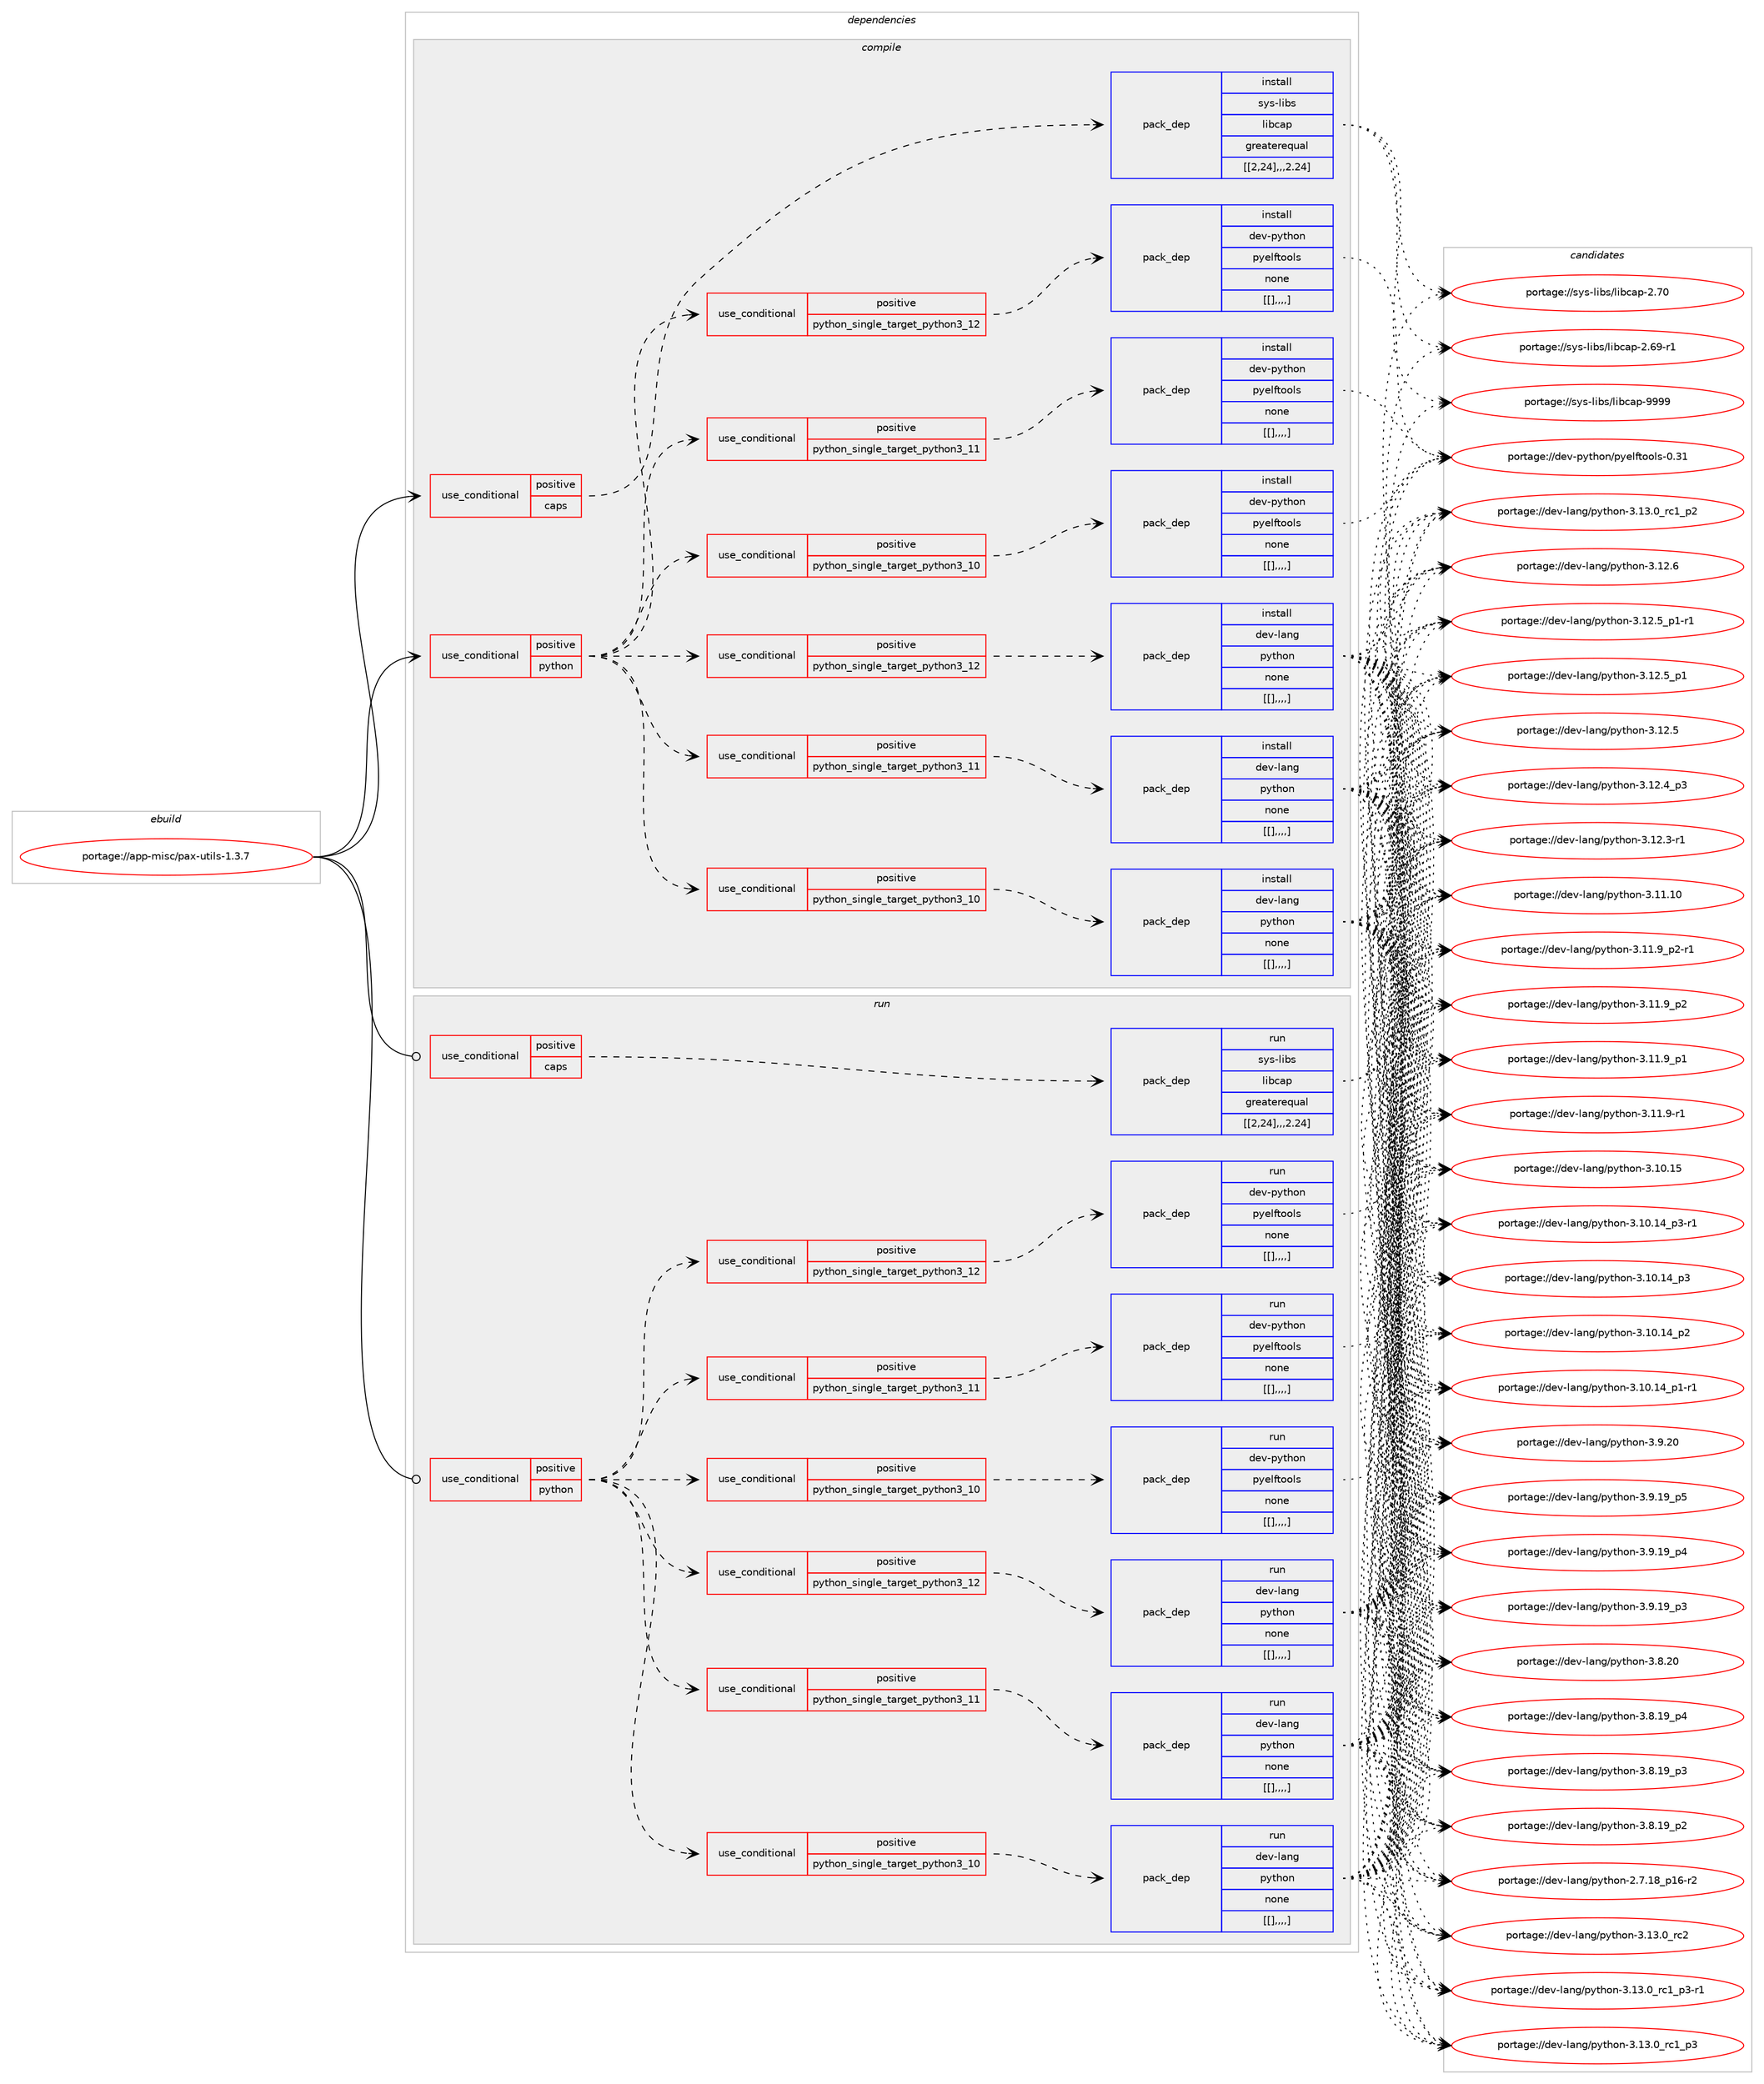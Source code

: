 digraph prolog {

# *************
# Graph options
# *************

newrank=true;
concentrate=true;
compound=true;
graph [rankdir=LR,fontname=Helvetica,fontsize=10,ranksep=1.5];#, ranksep=2.5, nodesep=0.2];
edge  [arrowhead=vee];
node  [fontname=Helvetica,fontsize=10];

# **********
# The ebuild
# **********

subgraph cluster_leftcol {
color=gray;
label=<<i>ebuild</i>>;
id [label="portage://app-misc/pax-utils-1.3.7", color=red, width=4, href="../app-misc/pax-utils-1.3.7.svg"];
}

# ****************
# The dependencies
# ****************

subgraph cluster_midcol {
color=gray;
label=<<i>dependencies</i>>;
subgraph cluster_compile {
fillcolor="#eeeeee";
style=filled;
label=<<i>compile</i>>;
subgraph cond12678 {
dependency43425 [label=<<TABLE BORDER="0" CELLBORDER="1" CELLSPACING="0" CELLPADDING="4"><TR><TD ROWSPAN="3" CELLPADDING="10">use_conditional</TD></TR><TR><TD>positive</TD></TR><TR><TD>caps</TD></TR></TABLE>>, shape=none, color=red];
subgraph pack30346 {
dependency43426 [label=<<TABLE BORDER="0" CELLBORDER="1" CELLSPACING="0" CELLPADDING="4" WIDTH="220"><TR><TD ROWSPAN="6" CELLPADDING="30">pack_dep</TD></TR><TR><TD WIDTH="110">install</TD></TR><TR><TD>sys-libs</TD></TR><TR><TD>libcap</TD></TR><TR><TD>greaterequal</TD></TR><TR><TD>[[2,24],,,2.24]</TD></TR></TABLE>>, shape=none, color=blue];
}
dependency43425:e -> dependency43426:w [weight=20,style="dashed",arrowhead="vee"];
}
id:e -> dependency43425:w [weight=20,style="solid",arrowhead="vee"];
subgraph cond12679 {
dependency43427 [label=<<TABLE BORDER="0" CELLBORDER="1" CELLSPACING="0" CELLPADDING="4"><TR><TD ROWSPAN="3" CELLPADDING="10">use_conditional</TD></TR><TR><TD>positive</TD></TR><TR><TD>python</TD></TR></TABLE>>, shape=none, color=red];
subgraph cond12680 {
dependency43428 [label=<<TABLE BORDER="0" CELLBORDER="1" CELLSPACING="0" CELLPADDING="4"><TR><TD ROWSPAN="3" CELLPADDING="10">use_conditional</TD></TR><TR><TD>positive</TD></TR><TR><TD>python_single_target_python3_10</TD></TR></TABLE>>, shape=none, color=red];
subgraph pack30347 {
dependency43429 [label=<<TABLE BORDER="0" CELLBORDER="1" CELLSPACING="0" CELLPADDING="4" WIDTH="220"><TR><TD ROWSPAN="6" CELLPADDING="30">pack_dep</TD></TR><TR><TD WIDTH="110">install</TD></TR><TR><TD>dev-lang</TD></TR><TR><TD>python</TD></TR><TR><TD>none</TD></TR><TR><TD>[[],,,,]</TD></TR></TABLE>>, shape=none, color=blue];
}
dependency43428:e -> dependency43429:w [weight=20,style="dashed",arrowhead="vee"];
}
dependency43427:e -> dependency43428:w [weight=20,style="dashed",arrowhead="vee"];
subgraph cond12681 {
dependency43430 [label=<<TABLE BORDER="0" CELLBORDER="1" CELLSPACING="0" CELLPADDING="4"><TR><TD ROWSPAN="3" CELLPADDING="10">use_conditional</TD></TR><TR><TD>positive</TD></TR><TR><TD>python_single_target_python3_11</TD></TR></TABLE>>, shape=none, color=red];
subgraph pack30348 {
dependency43431 [label=<<TABLE BORDER="0" CELLBORDER="1" CELLSPACING="0" CELLPADDING="4" WIDTH="220"><TR><TD ROWSPAN="6" CELLPADDING="30">pack_dep</TD></TR><TR><TD WIDTH="110">install</TD></TR><TR><TD>dev-lang</TD></TR><TR><TD>python</TD></TR><TR><TD>none</TD></TR><TR><TD>[[],,,,]</TD></TR></TABLE>>, shape=none, color=blue];
}
dependency43430:e -> dependency43431:w [weight=20,style="dashed",arrowhead="vee"];
}
dependency43427:e -> dependency43430:w [weight=20,style="dashed",arrowhead="vee"];
subgraph cond12682 {
dependency43432 [label=<<TABLE BORDER="0" CELLBORDER="1" CELLSPACING="0" CELLPADDING="4"><TR><TD ROWSPAN="3" CELLPADDING="10">use_conditional</TD></TR><TR><TD>positive</TD></TR><TR><TD>python_single_target_python3_12</TD></TR></TABLE>>, shape=none, color=red];
subgraph pack30349 {
dependency43433 [label=<<TABLE BORDER="0" CELLBORDER="1" CELLSPACING="0" CELLPADDING="4" WIDTH="220"><TR><TD ROWSPAN="6" CELLPADDING="30">pack_dep</TD></TR><TR><TD WIDTH="110">install</TD></TR><TR><TD>dev-lang</TD></TR><TR><TD>python</TD></TR><TR><TD>none</TD></TR><TR><TD>[[],,,,]</TD></TR></TABLE>>, shape=none, color=blue];
}
dependency43432:e -> dependency43433:w [weight=20,style="dashed",arrowhead="vee"];
}
dependency43427:e -> dependency43432:w [weight=20,style="dashed",arrowhead="vee"];
subgraph cond12683 {
dependency43434 [label=<<TABLE BORDER="0" CELLBORDER="1" CELLSPACING="0" CELLPADDING="4"><TR><TD ROWSPAN="3" CELLPADDING="10">use_conditional</TD></TR><TR><TD>positive</TD></TR><TR><TD>python_single_target_python3_10</TD></TR></TABLE>>, shape=none, color=red];
subgraph pack30350 {
dependency43435 [label=<<TABLE BORDER="0" CELLBORDER="1" CELLSPACING="0" CELLPADDING="4" WIDTH="220"><TR><TD ROWSPAN="6" CELLPADDING="30">pack_dep</TD></TR><TR><TD WIDTH="110">install</TD></TR><TR><TD>dev-python</TD></TR><TR><TD>pyelftools</TD></TR><TR><TD>none</TD></TR><TR><TD>[[],,,,]</TD></TR></TABLE>>, shape=none, color=blue];
}
dependency43434:e -> dependency43435:w [weight=20,style="dashed",arrowhead="vee"];
}
dependency43427:e -> dependency43434:w [weight=20,style="dashed",arrowhead="vee"];
subgraph cond12684 {
dependency43436 [label=<<TABLE BORDER="0" CELLBORDER="1" CELLSPACING="0" CELLPADDING="4"><TR><TD ROWSPAN="3" CELLPADDING="10">use_conditional</TD></TR><TR><TD>positive</TD></TR><TR><TD>python_single_target_python3_11</TD></TR></TABLE>>, shape=none, color=red];
subgraph pack30351 {
dependency43437 [label=<<TABLE BORDER="0" CELLBORDER="1" CELLSPACING="0" CELLPADDING="4" WIDTH="220"><TR><TD ROWSPAN="6" CELLPADDING="30">pack_dep</TD></TR><TR><TD WIDTH="110">install</TD></TR><TR><TD>dev-python</TD></TR><TR><TD>pyelftools</TD></TR><TR><TD>none</TD></TR><TR><TD>[[],,,,]</TD></TR></TABLE>>, shape=none, color=blue];
}
dependency43436:e -> dependency43437:w [weight=20,style="dashed",arrowhead="vee"];
}
dependency43427:e -> dependency43436:w [weight=20,style="dashed",arrowhead="vee"];
subgraph cond12685 {
dependency43438 [label=<<TABLE BORDER="0" CELLBORDER="1" CELLSPACING="0" CELLPADDING="4"><TR><TD ROWSPAN="3" CELLPADDING="10">use_conditional</TD></TR><TR><TD>positive</TD></TR><TR><TD>python_single_target_python3_12</TD></TR></TABLE>>, shape=none, color=red];
subgraph pack30352 {
dependency43439 [label=<<TABLE BORDER="0" CELLBORDER="1" CELLSPACING="0" CELLPADDING="4" WIDTH="220"><TR><TD ROWSPAN="6" CELLPADDING="30">pack_dep</TD></TR><TR><TD WIDTH="110">install</TD></TR><TR><TD>dev-python</TD></TR><TR><TD>pyelftools</TD></TR><TR><TD>none</TD></TR><TR><TD>[[],,,,]</TD></TR></TABLE>>, shape=none, color=blue];
}
dependency43438:e -> dependency43439:w [weight=20,style="dashed",arrowhead="vee"];
}
dependency43427:e -> dependency43438:w [weight=20,style="dashed",arrowhead="vee"];
}
id:e -> dependency43427:w [weight=20,style="solid",arrowhead="vee"];
}
subgraph cluster_compileandrun {
fillcolor="#eeeeee";
style=filled;
label=<<i>compile and run</i>>;
}
subgraph cluster_run {
fillcolor="#eeeeee";
style=filled;
label=<<i>run</i>>;
subgraph cond12686 {
dependency43440 [label=<<TABLE BORDER="0" CELLBORDER="1" CELLSPACING="0" CELLPADDING="4"><TR><TD ROWSPAN="3" CELLPADDING="10">use_conditional</TD></TR><TR><TD>positive</TD></TR><TR><TD>caps</TD></TR></TABLE>>, shape=none, color=red];
subgraph pack30353 {
dependency43441 [label=<<TABLE BORDER="0" CELLBORDER="1" CELLSPACING="0" CELLPADDING="4" WIDTH="220"><TR><TD ROWSPAN="6" CELLPADDING="30">pack_dep</TD></TR><TR><TD WIDTH="110">run</TD></TR><TR><TD>sys-libs</TD></TR><TR><TD>libcap</TD></TR><TR><TD>greaterequal</TD></TR><TR><TD>[[2,24],,,2.24]</TD></TR></TABLE>>, shape=none, color=blue];
}
dependency43440:e -> dependency43441:w [weight=20,style="dashed",arrowhead="vee"];
}
id:e -> dependency43440:w [weight=20,style="solid",arrowhead="odot"];
subgraph cond12687 {
dependency43442 [label=<<TABLE BORDER="0" CELLBORDER="1" CELLSPACING="0" CELLPADDING="4"><TR><TD ROWSPAN="3" CELLPADDING="10">use_conditional</TD></TR><TR><TD>positive</TD></TR><TR><TD>python</TD></TR></TABLE>>, shape=none, color=red];
subgraph cond12688 {
dependency43443 [label=<<TABLE BORDER="0" CELLBORDER="1" CELLSPACING="0" CELLPADDING="4"><TR><TD ROWSPAN="3" CELLPADDING="10">use_conditional</TD></TR><TR><TD>positive</TD></TR><TR><TD>python_single_target_python3_10</TD></TR></TABLE>>, shape=none, color=red];
subgraph pack30354 {
dependency43444 [label=<<TABLE BORDER="0" CELLBORDER="1" CELLSPACING="0" CELLPADDING="4" WIDTH="220"><TR><TD ROWSPAN="6" CELLPADDING="30">pack_dep</TD></TR><TR><TD WIDTH="110">run</TD></TR><TR><TD>dev-lang</TD></TR><TR><TD>python</TD></TR><TR><TD>none</TD></TR><TR><TD>[[],,,,]</TD></TR></TABLE>>, shape=none, color=blue];
}
dependency43443:e -> dependency43444:w [weight=20,style="dashed",arrowhead="vee"];
}
dependency43442:e -> dependency43443:w [weight=20,style="dashed",arrowhead="vee"];
subgraph cond12689 {
dependency43445 [label=<<TABLE BORDER="0" CELLBORDER="1" CELLSPACING="0" CELLPADDING="4"><TR><TD ROWSPAN="3" CELLPADDING="10">use_conditional</TD></TR><TR><TD>positive</TD></TR><TR><TD>python_single_target_python3_11</TD></TR></TABLE>>, shape=none, color=red];
subgraph pack30355 {
dependency43446 [label=<<TABLE BORDER="0" CELLBORDER="1" CELLSPACING="0" CELLPADDING="4" WIDTH="220"><TR><TD ROWSPAN="6" CELLPADDING="30">pack_dep</TD></TR><TR><TD WIDTH="110">run</TD></TR><TR><TD>dev-lang</TD></TR><TR><TD>python</TD></TR><TR><TD>none</TD></TR><TR><TD>[[],,,,]</TD></TR></TABLE>>, shape=none, color=blue];
}
dependency43445:e -> dependency43446:w [weight=20,style="dashed",arrowhead="vee"];
}
dependency43442:e -> dependency43445:w [weight=20,style="dashed",arrowhead="vee"];
subgraph cond12690 {
dependency43447 [label=<<TABLE BORDER="0" CELLBORDER="1" CELLSPACING="0" CELLPADDING="4"><TR><TD ROWSPAN="3" CELLPADDING="10">use_conditional</TD></TR><TR><TD>positive</TD></TR><TR><TD>python_single_target_python3_12</TD></TR></TABLE>>, shape=none, color=red];
subgraph pack30356 {
dependency43448 [label=<<TABLE BORDER="0" CELLBORDER="1" CELLSPACING="0" CELLPADDING="4" WIDTH="220"><TR><TD ROWSPAN="6" CELLPADDING="30">pack_dep</TD></TR><TR><TD WIDTH="110">run</TD></TR><TR><TD>dev-lang</TD></TR><TR><TD>python</TD></TR><TR><TD>none</TD></TR><TR><TD>[[],,,,]</TD></TR></TABLE>>, shape=none, color=blue];
}
dependency43447:e -> dependency43448:w [weight=20,style="dashed",arrowhead="vee"];
}
dependency43442:e -> dependency43447:w [weight=20,style="dashed",arrowhead="vee"];
subgraph cond12691 {
dependency43449 [label=<<TABLE BORDER="0" CELLBORDER="1" CELLSPACING="0" CELLPADDING="4"><TR><TD ROWSPAN="3" CELLPADDING="10">use_conditional</TD></TR><TR><TD>positive</TD></TR><TR><TD>python_single_target_python3_10</TD></TR></TABLE>>, shape=none, color=red];
subgraph pack30357 {
dependency43450 [label=<<TABLE BORDER="0" CELLBORDER="1" CELLSPACING="0" CELLPADDING="4" WIDTH="220"><TR><TD ROWSPAN="6" CELLPADDING="30">pack_dep</TD></TR><TR><TD WIDTH="110">run</TD></TR><TR><TD>dev-python</TD></TR><TR><TD>pyelftools</TD></TR><TR><TD>none</TD></TR><TR><TD>[[],,,,]</TD></TR></TABLE>>, shape=none, color=blue];
}
dependency43449:e -> dependency43450:w [weight=20,style="dashed",arrowhead="vee"];
}
dependency43442:e -> dependency43449:w [weight=20,style="dashed",arrowhead="vee"];
subgraph cond12692 {
dependency43451 [label=<<TABLE BORDER="0" CELLBORDER="1" CELLSPACING="0" CELLPADDING="4"><TR><TD ROWSPAN="3" CELLPADDING="10">use_conditional</TD></TR><TR><TD>positive</TD></TR><TR><TD>python_single_target_python3_11</TD></TR></TABLE>>, shape=none, color=red];
subgraph pack30358 {
dependency43452 [label=<<TABLE BORDER="0" CELLBORDER="1" CELLSPACING="0" CELLPADDING="4" WIDTH="220"><TR><TD ROWSPAN="6" CELLPADDING="30">pack_dep</TD></TR><TR><TD WIDTH="110">run</TD></TR><TR><TD>dev-python</TD></TR><TR><TD>pyelftools</TD></TR><TR><TD>none</TD></TR><TR><TD>[[],,,,]</TD></TR></TABLE>>, shape=none, color=blue];
}
dependency43451:e -> dependency43452:w [weight=20,style="dashed",arrowhead="vee"];
}
dependency43442:e -> dependency43451:w [weight=20,style="dashed",arrowhead="vee"];
subgraph cond12693 {
dependency43453 [label=<<TABLE BORDER="0" CELLBORDER="1" CELLSPACING="0" CELLPADDING="4"><TR><TD ROWSPAN="3" CELLPADDING="10">use_conditional</TD></TR><TR><TD>positive</TD></TR><TR><TD>python_single_target_python3_12</TD></TR></TABLE>>, shape=none, color=red];
subgraph pack30359 {
dependency43454 [label=<<TABLE BORDER="0" CELLBORDER="1" CELLSPACING="0" CELLPADDING="4" WIDTH="220"><TR><TD ROWSPAN="6" CELLPADDING="30">pack_dep</TD></TR><TR><TD WIDTH="110">run</TD></TR><TR><TD>dev-python</TD></TR><TR><TD>pyelftools</TD></TR><TR><TD>none</TD></TR><TR><TD>[[],,,,]</TD></TR></TABLE>>, shape=none, color=blue];
}
dependency43453:e -> dependency43454:w [weight=20,style="dashed",arrowhead="vee"];
}
dependency43442:e -> dependency43453:w [weight=20,style="dashed",arrowhead="vee"];
}
id:e -> dependency43442:w [weight=20,style="solid",arrowhead="odot"];
}
}

# **************
# The candidates
# **************

subgraph cluster_choices {
rank=same;
color=gray;
label=<<i>candidates</i>>;

subgraph choice30346 {
color=black;
nodesep=1;
choice1151211154510810598115471081059899971124557575757 [label="portage://sys-libs/libcap-9999", color=red, width=4,href="../sys-libs/libcap-9999.svg"];
choice1151211154510810598115471081059899971124550465548 [label="portage://sys-libs/libcap-2.70", color=red, width=4,href="../sys-libs/libcap-2.70.svg"];
choice11512111545108105981154710810598999711245504654574511449 [label="portage://sys-libs/libcap-2.69-r1", color=red, width=4,href="../sys-libs/libcap-2.69-r1.svg"];
dependency43426:e -> choice1151211154510810598115471081059899971124557575757:w [style=dotted,weight="100"];
dependency43426:e -> choice1151211154510810598115471081059899971124550465548:w [style=dotted,weight="100"];
dependency43426:e -> choice11512111545108105981154710810598999711245504654574511449:w [style=dotted,weight="100"];
}
subgraph choice30347 {
color=black;
nodesep=1;
choice10010111845108971101034711212111610411111045514649514648951149950 [label="portage://dev-lang/python-3.13.0_rc2", color=red, width=4,href="../dev-lang/python-3.13.0_rc2.svg"];
choice1001011184510897110103471121211161041111104551464951464895114994995112514511449 [label="portage://dev-lang/python-3.13.0_rc1_p3-r1", color=red, width=4,href="../dev-lang/python-3.13.0_rc1_p3-r1.svg"];
choice100101118451089711010347112121116104111110455146495146489511499499511251 [label="portage://dev-lang/python-3.13.0_rc1_p3", color=red, width=4,href="../dev-lang/python-3.13.0_rc1_p3.svg"];
choice100101118451089711010347112121116104111110455146495146489511499499511250 [label="portage://dev-lang/python-3.13.0_rc1_p2", color=red, width=4,href="../dev-lang/python-3.13.0_rc1_p2.svg"];
choice10010111845108971101034711212111610411111045514649504654 [label="portage://dev-lang/python-3.12.6", color=red, width=4,href="../dev-lang/python-3.12.6.svg"];
choice1001011184510897110103471121211161041111104551464950465395112494511449 [label="portage://dev-lang/python-3.12.5_p1-r1", color=red, width=4,href="../dev-lang/python-3.12.5_p1-r1.svg"];
choice100101118451089711010347112121116104111110455146495046539511249 [label="portage://dev-lang/python-3.12.5_p1", color=red, width=4,href="../dev-lang/python-3.12.5_p1.svg"];
choice10010111845108971101034711212111610411111045514649504653 [label="portage://dev-lang/python-3.12.5", color=red, width=4,href="../dev-lang/python-3.12.5.svg"];
choice100101118451089711010347112121116104111110455146495046529511251 [label="portage://dev-lang/python-3.12.4_p3", color=red, width=4,href="../dev-lang/python-3.12.4_p3.svg"];
choice100101118451089711010347112121116104111110455146495046514511449 [label="portage://dev-lang/python-3.12.3-r1", color=red, width=4,href="../dev-lang/python-3.12.3-r1.svg"];
choice1001011184510897110103471121211161041111104551464949464948 [label="portage://dev-lang/python-3.11.10", color=red, width=4,href="../dev-lang/python-3.11.10.svg"];
choice1001011184510897110103471121211161041111104551464949465795112504511449 [label="portage://dev-lang/python-3.11.9_p2-r1", color=red, width=4,href="../dev-lang/python-3.11.9_p2-r1.svg"];
choice100101118451089711010347112121116104111110455146494946579511250 [label="portage://dev-lang/python-3.11.9_p2", color=red, width=4,href="../dev-lang/python-3.11.9_p2.svg"];
choice100101118451089711010347112121116104111110455146494946579511249 [label="portage://dev-lang/python-3.11.9_p1", color=red, width=4,href="../dev-lang/python-3.11.9_p1.svg"];
choice100101118451089711010347112121116104111110455146494946574511449 [label="portage://dev-lang/python-3.11.9-r1", color=red, width=4,href="../dev-lang/python-3.11.9-r1.svg"];
choice1001011184510897110103471121211161041111104551464948464953 [label="portage://dev-lang/python-3.10.15", color=red, width=4,href="../dev-lang/python-3.10.15.svg"];
choice100101118451089711010347112121116104111110455146494846495295112514511449 [label="portage://dev-lang/python-3.10.14_p3-r1", color=red, width=4,href="../dev-lang/python-3.10.14_p3-r1.svg"];
choice10010111845108971101034711212111610411111045514649484649529511251 [label="portage://dev-lang/python-3.10.14_p3", color=red, width=4,href="../dev-lang/python-3.10.14_p3.svg"];
choice10010111845108971101034711212111610411111045514649484649529511250 [label="portage://dev-lang/python-3.10.14_p2", color=red, width=4,href="../dev-lang/python-3.10.14_p2.svg"];
choice100101118451089711010347112121116104111110455146494846495295112494511449 [label="portage://dev-lang/python-3.10.14_p1-r1", color=red, width=4,href="../dev-lang/python-3.10.14_p1-r1.svg"];
choice10010111845108971101034711212111610411111045514657465048 [label="portage://dev-lang/python-3.9.20", color=red, width=4,href="../dev-lang/python-3.9.20.svg"];
choice100101118451089711010347112121116104111110455146574649579511253 [label="portage://dev-lang/python-3.9.19_p5", color=red, width=4,href="../dev-lang/python-3.9.19_p5.svg"];
choice100101118451089711010347112121116104111110455146574649579511252 [label="portage://dev-lang/python-3.9.19_p4", color=red, width=4,href="../dev-lang/python-3.9.19_p4.svg"];
choice100101118451089711010347112121116104111110455146574649579511251 [label="portage://dev-lang/python-3.9.19_p3", color=red, width=4,href="../dev-lang/python-3.9.19_p3.svg"];
choice10010111845108971101034711212111610411111045514656465048 [label="portage://dev-lang/python-3.8.20", color=red, width=4,href="../dev-lang/python-3.8.20.svg"];
choice100101118451089711010347112121116104111110455146564649579511252 [label="portage://dev-lang/python-3.8.19_p4", color=red, width=4,href="../dev-lang/python-3.8.19_p4.svg"];
choice100101118451089711010347112121116104111110455146564649579511251 [label="portage://dev-lang/python-3.8.19_p3", color=red, width=4,href="../dev-lang/python-3.8.19_p3.svg"];
choice100101118451089711010347112121116104111110455146564649579511250 [label="portage://dev-lang/python-3.8.19_p2", color=red, width=4,href="../dev-lang/python-3.8.19_p2.svg"];
choice100101118451089711010347112121116104111110455046554649569511249544511450 [label="portage://dev-lang/python-2.7.18_p16-r2", color=red, width=4,href="../dev-lang/python-2.7.18_p16-r2.svg"];
dependency43429:e -> choice10010111845108971101034711212111610411111045514649514648951149950:w [style=dotted,weight="100"];
dependency43429:e -> choice1001011184510897110103471121211161041111104551464951464895114994995112514511449:w [style=dotted,weight="100"];
dependency43429:e -> choice100101118451089711010347112121116104111110455146495146489511499499511251:w [style=dotted,weight="100"];
dependency43429:e -> choice100101118451089711010347112121116104111110455146495146489511499499511250:w [style=dotted,weight="100"];
dependency43429:e -> choice10010111845108971101034711212111610411111045514649504654:w [style=dotted,weight="100"];
dependency43429:e -> choice1001011184510897110103471121211161041111104551464950465395112494511449:w [style=dotted,weight="100"];
dependency43429:e -> choice100101118451089711010347112121116104111110455146495046539511249:w [style=dotted,weight="100"];
dependency43429:e -> choice10010111845108971101034711212111610411111045514649504653:w [style=dotted,weight="100"];
dependency43429:e -> choice100101118451089711010347112121116104111110455146495046529511251:w [style=dotted,weight="100"];
dependency43429:e -> choice100101118451089711010347112121116104111110455146495046514511449:w [style=dotted,weight="100"];
dependency43429:e -> choice1001011184510897110103471121211161041111104551464949464948:w [style=dotted,weight="100"];
dependency43429:e -> choice1001011184510897110103471121211161041111104551464949465795112504511449:w [style=dotted,weight="100"];
dependency43429:e -> choice100101118451089711010347112121116104111110455146494946579511250:w [style=dotted,weight="100"];
dependency43429:e -> choice100101118451089711010347112121116104111110455146494946579511249:w [style=dotted,weight="100"];
dependency43429:e -> choice100101118451089711010347112121116104111110455146494946574511449:w [style=dotted,weight="100"];
dependency43429:e -> choice1001011184510897110103471121211161041111104551464948464953:w [style=dotted,weight="100"];
dependency43429:e -> choice100101118451089711010347112121116104111110455146494846495295112514511449:w [style=dotted,weight="100"];
dependency43429:e -> choice10010111845108971101034711212111610411111045514649484649529511251:w [style=dotted,weight="100"];
dependency43429:e -> choice10010111845108971101034711212111610411111045514649484649529511250:w [style=dotted,weight="100"];
dependency43429:e -> choice100101118451089711010347112121116104111110455146494846495295112494511449:w [style=dotted,weight="100"];
dependency43429:e -> choice10010111845108971101034711212111610411111045514657465048:w [style=dotted,weight="100"];
dependency43429:e -> choice100101118451089711010347112121116104111110455146574649579511253:w [style=dotted,weight="100"];
dependency43429:e -> choice100101118451089711010347112121116104111110455146574649579511252:w [style=dotted,weight="100"];
dependency43429:e -> choice100101118451089711010347112121116104111110455146574649579511251:w [style=dotted,weight="100"];
dependency43429:e -> choice10010111845108971101034711212111610411111045514656465048:w [style=dotted,weight="100"];
dependency43429:e -> choice100101118451089711010347112121116104111110455146564649579511252:w [style=dotted,weight="100"];
dependency43429:e -> choice100101118451089711010347112121116104111110455146564649579511251:w [style=dotted,weight="100"];
dependency43429:e -> choice100101118451089711010347112121116104111110455146564649579511250:w [style=dotted,weight="100"];
dependency43429:e -> choice100101118451089711010347112121116104111110455046554649569511249544511450:w [style=dotted,weight="100"];
}
subgraph choice30348 {
color=black;
nodesep=1;
choice10010111845108971101034711212111610411111045514649514648951149950 [label="portage://dev-lang/python-3.13.0_rc2", color=red, width=4,href="../dev-lang/python-3.13.0_rc2.svg"];
choice1001011184510897110103471121211161041111104551464951464895114994995112514511449 [label="portage://dev-lang/python-3.13.0_rc1_p3-r1", color=red, width=4,href="../dev-lang/python-3.13.0_rc1_p3-r1.svg"];
choice100101118451089711010347112121116104111110455146495146489511499499511251 [label="portage://dev-lang/python-3.13.0_rc1_p3", color=red, width=4,href="../dev-lang/python-3.13.0_rc1_p3.svg"];
choice100101118451089711010347112121116104111110455146495146489511499499511250 [label="portage://dev-lang/python-3.13.0_rc1_p2", color=red, width=4,href="../dev-lang/python-3.13.0_rc1_p2.svg"];
choice10010111845108971101034711212111610411111045514649504654 [label="portage://dev-lang/python-3.12.6", color=red, width=4,href="../dev-lang/python-3.12.6.svg"];
choice1001011184510897110103471121211161041111104551464950465395112494511449 [label="portage://dev-lang/python-3.12.5_p1-r1", color=red, width=4,href="../dev-lang/python-3.12.5_p1-r1.svg"];
choice100101118451089711010347112121116104111110455146495046539511249 [label="portage://dev-lang/python-3.12.5_p1", color=red, width=4,href="../dev-lang/python-3.12.5_p1.svg"];
choice10010111845108971101034711212111610411111045514649504653 [label="portage://dev-lang/python-3.12.5", color=red, width=4,href="../dev-lang/python-3.12.5.svg"];
choice100101118451089711010347112121116104111110455146495046529511251 [label="portage://dev-lang/python-3.12.4_p3", color=red, width=4,href="../dev-lang/python-3.12.4_p3.svg"];
choice100101118451089711010347112121116104111110455146495046514511449 [label="portage://dev-lang/python-3.12.3-r1", color=red, width=4,href="../dev-lang/python-3.12.3-r1.svg"];
choice1001011184510897110103471121211161041111104551464949464948 [label="portage://dev-lang/python-3.11.10", color=red, width=4,href="../dev-lang/python-3.11.10.svg"];
choice1001011184510897110103471121211161041111104551464949465795112504511449 [label="portage://dev-lang/python-3.11.9_p2-r1", color=red, width=4,href="../dev-lang/python-3.11.9_p2-r1.svg"];
choice100101118451089711010347112121116104111110455146494946579511250 [label="portage://dev-lang/python-3.11.9_p2", color=red, width=4,href="../dev-lang/python-3.11.9_p2.svg"];
choice100101118451089711010347112121116104111110455146494946579511249 [label="portage://dev-lang/python-3.11.9_p1", color=red, width=4,href="../dev-lang/python-3.11.9_p1.svg"];
choice100101118451089711010347112121116104111110455146494946574511449 [label="portage://dev-lang/python-3.11.9-r1", color=red, width=4,href="../dev-lang/python-3.11.9-r1.svg"];
choice1001011184510897110103471121211161041111104551464948464953 [label="portage://dev-lang/python-3.10.15", color=red, width=4,href="../dev-lang/python-3.10.15.svg"];
choice100101118451089711010347112121116104111110455146494846495295112514511449 [label="portage://dev-lang/python-3.10.14_p3-r1", color=red, width=4,href="../dev-lang/python-3.10.14_p3-r1.svg"];
choice10010111845108971101034711212111610411111045514649484649529511251 [label="portage://dev-lang/python-3.10.14_p3", color=red, width=4,href="../dev-lang/python-3.10.14_p3.svg"];
choice10010111845108971101034711212111610411111045514649484649529511250 [label="portage://dev-lang/python-3.10.14_p2", color=red, width=4,href="../dev-lang/python-3.10.14_p2.svg"];
choice100101118451089711010347112121116104111110455146494846495295112494511449 [label="portage://dev-lang/python-3.10.14_p1-r1", color=red, width=4,href="../dev-lang/python-3.10.14_p1-r1.svg"];
choice10010111845108971101034711212111610411111045514657465048 [label="portage://dev-lang/python-3.9.20", color=red, width=4,href="../dev-lang/python-3.9.20.svg"];
choice100101118451089711010347112121116104111110455146574649579511253 [label="portage://dev-lang/python-3.9.19_p5", color=red, width=4,href="../dev-lang/python-3.9.19_p5.svg"];
choice100101118451089711010347112121116104111110455146574649579511252 [label="portage://dev-lang/python-3.9.19_p4", color=red, width=4,href="../dev-lang/python-3.9.19_p4.svg"];
choice100101118451089711010347112121116104111110455146574649579511251 [label="portage://dev-lang/python-3.9.19_p3", color=red, width=4,href="../dev-lang/python-3.9.19_p3.svg"];
choice10010111845108971101034711212111610411111045514656465048 [label="portage://dev-lang/python-3.8.20", color=red, width=4,href="../dev-lang/python-3.8.20.svg"];
choice100101118451089711010347112121116104111110455146564649579511252 [label="portage://dev-lang/python-3.8.19_p4", color=red, width=4,href="../dev-lang/python-3.8.19_p4.svg"];
choice100101118451089711010347112121116104111110455146564649579511251 [label="portage://dev-lang/python-3.8.19_p3", color=red, width=4,href="../dev-lang/python-3.8.19_p3.svg"];
choice100101118451089711010347112121116104111110455146564649579511250 [label="portage://dev-lang/python-3.8.19_p2", color=red, width=4,href="../dev-lang/python-3.8.19_p2.svg"];
choice100101118451089711010347112121116104111110455046554649569511249544511450 [label="portage://dev-lang/python-2.7.18_p16-r2", color=red, width=4,href="../dev-lang/python-2.7.18_p16-r2.svg"];
dependency43431:e -> choice10010111845108971101034711212111610411111045514649514648951149950:w [style=dotted,weight="100"];
dependency43431:e -> choice1001011184510897110103471121211161041111104551464951464895114994995112514511449:w [style=dotted,weight="100"];
dependency43431:e -> choice100101118451089711010347112121116104111110455146495146489511499499511251:w [style=dotted,weight="100"];
dependency43431:e -> choice100101118451089711010347112121116104111110455146495146489511499499511250:w [style=dotted,weight="100"];
dependency43431:e -> choice10010111845108971101034711212111610411111045514649504654:w [style=dotted,weight="100"];
dependency43431:e -> choice1001011184510897110103471121211161041111104551464950465395112494511449:w [style=dotted,weight="100"];
dependency43431:e -> choice100101118451089711010347112121116104111110455146495046539511249:w [style=dotted,weight="100"];
dependency43431:e -> choice10010111845108971101034711212111610411111045514649504653:w [style=dotted,weight="100"];
dependency43431:e -> choice100101118451089711010347112121116104111110455146495046529511251:w [style=dotted,weight="100"];
dependency43431:e -> choice100101118451089711010347112121116104111110455146495046514511449:w [style=dotted,weight="100"];
dependency43431:e -> choice1001011184510897110103471121211161041111104551464949464948:w [style=dotted,weight="100"];
dependency43431:e -> choice1001011184510897110103471121211161041111104551464949465795112504511449:w [style=dotted,weight="100"];
dependency43431:e -> choice100101118451089711010347112121116104111110455146494946579511250:w [style=dotted,weight="100"];
dependency43431:e -> choice100101118451089711010347112121116104111110455146494946579511249:w [style=dotted,weight="100"];
dependency43431:e -> choice100101118451089711010347112121116104111110455146494946574511449:w [style=dotted,weight="100"];
dependency43431:e -> choice1001011184510897110103471121211161041111104551464948464953:w [style=dotted,weight="100"];
dependency43431:e -> choice100101118451089711010347112121116104111110455146494846495295112514511449:w [style=dotted,weight="100"];
dependency43431:e -> choice10010111845108971101034711212111610411111045514649484649529511251:w [style=dotted,weight="100"];
dependency43431:e -> choice10010111845108971101034711212111610411111045514649484649529511250:w [style=dotted,weight="100"];
dependency43431:e -> choice100101118451089711010347112121116104111110455146494846495295112494511449:w [style=dotted,weight="100"];
dependency43431:e -> choice10010111845108971101034711212111610411111045514657465048:w [style=dotted,weight="100"];
dependency43431:e -> choice100101118451089711010347112121116104111110455146574649579511253:w [style=dotted,weight="100"];
dependency43431:e -> choice100101118451089711010347112121116104111110455146574649579511252:w [style=dotted,weight="100"];
dependency43431:e -> choice100101118451089711010347112121116104111110455146574649579511251:w [style=dotted,weight="100"];
dependency43431:e -> choice10010111845108971101034711212111610411111045514656465048:w [style=dotted,weight="100"];
dependency43431:e -> choice100101118451089711010347112121116104111110455146564649579511252:w [style=dotted,weight="100"];
dependency43431:e -> choice100101118451089711010347112121116104111110455146564649579511251:w [style=dotted,weight="100"];
dependency43431:e -> choice100101118451089711010347112121116104111110455146564649579511250:w [style=dotted,weight="100"];
dependency43431:e -> choice100101118451089711010347112121116104111110455046554649569511249544511450:w [style=dotted,weight="100"];
}
subgraph choice30349 {
color=black;
nodesep=1;
choice10010111845108971101034711212111610411111045514649514648951149950 [label="portage://dev-lang/python-3.13.0_rc2", color=red, width=4,href="../dev-lang/python-3.13.0_rc2.svg"];
choice1001011184510897110103471121211161041111104551464951464895114994995112514511449 [label="portage://dev-lang/python-3.13.0_rc1_p3-r1", color=red, width=4,href="../dev-lang/python-3.13.0_rc1_p3-r1.svg"];
choice100101118451089711010347112121116104111110455146495146489511499499511251 [label="portage://dev-lang/python-3.13.0_rc1_p3", color=red, width=4,href="../dev-lang/python-3.13.0_rc1_p3.svg"];
choice100101118451089711010347112121116104111110455146495146489511499499511250 [label="portage://dev-lang/python-3.13.0_rc1_p2", color=red, width=4,href="../dev-lang/python-3.13.0_rc1_p2.svg"];
choice10010111845108971101034711212111610411111045514649504654 [label="portage://dev-lang/python-3.12.6", color=red, width=4,href="../dev-lang/python-3.12.6.svg"];
choice1001011184510897110103471121211161041111104551464950465395112494511449 [label="portage://dev-lang/python-3.12.5_p1-r1", color=red, width=4,href="../dev-lang/python-3.12.5_p1-r1.svg"];
choice100101118451089711010347112121116104111110455146495046539511249 [label="portage://dev-lang/python-3.12.5_p1", color=red, width=4,href="../dev-lang/python-3.12.5_p1.svg"];
choice10010111845108971101034711212111610411111045514649504653 [label="portage://dev-lang/python-3.12.5", color=red, width=4,href="../dev-lang/python-3.12.5.svg"];
choice100101118451089711010347112121116104111110455146495046529511251 [label="portage://dev-lang/python-3.12.4_p3", color=red, width=4,href="../dev-lang/python-3.12.4_p3.svg"];
choice100101118451089711010347112121116104111110455146495046514511449 [label="portage://dev-lang/python-3.12.3-r1", color=red, width=4,href="../dev-lang/python-3.12.3-r1.svg"];
choice1001011184510897110103471121211161041111104551464949464948 [label="portage://dev-lang/python-3.11.10", color=red, width=4,href="../dev-lang/python-3.11.10.svg"];
choice1001011184510897110103471121211161041111104551464949465795112504511449 [label="portage://dev-lang/python-3.11.9_p2-r1", color=red, width=4,href="../dev-lang/python-3.11.9_p2-r1.svg"];
choice100101118451089711010347112121116104111110455146494946579511250 [label="portage://dev-lang/python-3.11.9_p2", color=red, width=4,href="../dev-lang/python-3.11.9_p2.svg"];
choice100101118451089711010347112121116104111110455146494946579511249 [label="portage://dev-lang/python-3.11.9_p1", color=red, width=4,href="../dev-lang/python-3.11.9_p1.svg"];
choice100101118451089711010347112121116104111110455146494946574511449 [label="portage://dev-lang/python-3.11.9-r1", color=red, width=4,href="../dev-lang/python-3.11.9-r1.svg"];
choice1001011184510897110103471121211161041111104551464948464953 [label="portage://dev-lang/python-3.10.15", color=red, width=4,href="../dev-lang/python-3.10.15.svg"];
choice100101118451089711010347112121116104111110455146494846495295112514511449 [label="portage://dev-lang/python-3.10.14_p3-r1", color=red, width=4,href="../dev-lang/python-3.10.14_p3-r1.svg"];
choice10010111845108971101034711212111610411111045514649484649529511251 [label="portage://dev-lang/python-3.10.14_p3", color=red, width=4,href="../dev-lang/python-3.10.14_p3.svg"];
choice10010111845108971101034711212111610411111045514649484649529511250 [label="portage://dev-lang/python-3.10.14_p2", color=red, width=4,href="../dev-lang/python-3.10.14_p2.svg"];
choice100101118451089711010347112121116104111110455146494846495295112494511449 [label="portage://dev-lang/python-3.10.14_p1-r1", color=red, width=4,href="../dev-lang/python-3.10.14_p1-r1.svg"];
choice10010111845108971101034711212111610411111045514657465048 [label="portage://dev-lang/python-3.9.20", color=red, width=4,href="../dev-lang/python-3.9.20.svg"];
choice100101118451089711010347112121116104111110455146574649579511253 [label="portage://dev-lang/python-3.9.19_p5", color=red, width=4,href="../dev-lang/python-3.9.19_p5.svg"];
choice100101118451089711010347112121116104111110455146574649579511252 [label="portage://dev-lang/python-3.9.19_p4", color=red, width=4,href="../dev-lang/python-3.9.19_p4.svg"];
choice100101118451089711010347112121116104111110455146574649579511251 [label="portage://dev-lang/python-3.9.19_p3", color=red, width=4,href="../dev-lang/python-3.9.19_p3.svg"];
choice10010111845108971101034711212111610411111045514656465048 [label="portage://dev-lang/python-3.8.20", color=red, width=4,href="../dev-lang/python-3.8.20.svg"];
choice100101118451089711010347112121116104111110455146564649579511252 [label="portage://dev-lang/python-3.8.19_p4", color=red, width=4,href="../dev-lang/python-3.8.19_p4.svg"];
choice100101118451089711010347112121116104111110455146564649579511251 [label="portage://dev-lang/python-3.8.19_p3", color=red, width=4,href="../dev-lang/python-3.8.19_p3.svg"];
choice100101118451089711010347112121116104111110455146564649579511250 [label="portage://dev-lang/python-3.8.19_p2", color=red, width=4,href="../dev-lang/python-3.8.19_p2.svg"];
choice100101118451089711010347112121116104111110455046554649569511249544511450 [label="portage://dev-lang/python-2.7.18_p16-r2", color=red, width=4,href="../dev-lang/python-2.7.18_p16-r2.svg"];
dependency43433:e -> choice10010111845108971101034711212111610411111045514649514648951149950:w [style=dotted,weight="100"];
dependency43433:e -> choice1001011184510897110103471121211161041111104551464951464895114994995112514511449:w [style=dotted,weight="100"];
dependency43433:e -> choice100101118451089711010347112121116104111110455146495146489511499499511251:w [style=dotted,weight="100"];
dependency43433:e -> choice100101118451089711010347112121116104111110455146495146489511499499511250:w [style=dotted,weight="100"];
dependency43433:e -> choice10010111845108971101034711212111610411111045514649504654:w [style=dotted,weight="100"];
dependency43433:e -> choice1001011184510897110103471121211161041111104551464950465395112494511449:w [style=dotted,weight="100"];
dependency43433:e -> choice100101118451089711010347112121116104111110455146495046539511249:w [style=dotted,weight="100"];
dependency43433:e -> choice10010111845108971101034711212111610411111045514649504653:w [style=dotted,weight="100"];
dependency43433:e -> choice100101118451089711010347112121116104111110455146495046529511251:w [style=dotted,weight="100"];
dependency43433:e -> choice100101118451089711010347112121116104111110455146495046514511449:w [style=dotted,weight="100"];
dependency43433:e -> choice1001011184510897110103471121211161041111104551464949464948:w [style=dotted,weight="100"];
dependency43433:e -> choice1001011184510897110103471121211161041111104551464949465795112504511449:w [style=dotted,weight="100"];
dependency43433:e -> choice100101118451089711010347112121116104111110455146494946579511250:w [style=dotted,weight="100"];
dependency43433:e -> choice100101118451089711010347112121116104111110455146494946579511249:w [style=dotted,weight="100"];
dependency43433:e -> choice100101118451089711010347112121116104111110455146494946574511449:w [style=dotted,weight="100"];
dependency43433:e -> choice1001011184510897110103471121211161041111104551464948464953:w [style=dotted,weight="100"];
dependency43433:e -> choice100101118451089711010347112121116104111110455146494846495295112514511449:w [style=dotted,weight="100"];
dependency43433:e -> choice10010111845108971101034711212111610411111045514649484649529511251:w [style=dotted,weight="100"];
dependency43433:e -> choice10010111845108971101034711212111610411111045514649484649529511250:w [style=dotted,weight="100"];
dependency43433:e -> choice100101118451089711010347112121116104111110455146494846495295112494511449:w [style=dotted,weight="100"];
dependency43433:e -> choice10010111845108971101034711212111610411111045514657465048:w [style=dotted,weight="100"];
dependency43433:e -> choice100101118451089711010347112121116104111110455146574649579511253:w [style=dotted,weight="100"];
dependency43433:e -> choice100101118451089711010347112121116104111110455146574649579511252:w [style=dotted,weight="100"];
dependency43433:e -> choice100101118451089711010347112121116104111110455146574649579511251:w [style=dotted,weight="100"];
dependency43433:e -> choice10010111845108971101034711212111610411111045514656465048:w [style=dotted,weight="100"];
dependency43433:e -> choice100101118451089711010347112121116104111110455146564649579511252:w [style=dotted,weight="100"];
dependency43433:e -> choice100101118451089711010347112121116104111110455146564649579511251:w [style=dotted,weight="100"];
dependency43433:e -> choice100101118451089711010347112121116104111110455146564649579511250:w [style=dotted,weight="100"];
dependency43433:e -> choice100101118451089711010347112121116104111110455046554649569511249544511450:w [style=dotted,weight="100"];
}
subgraph choice30350 {
color=black;
nodesep=1;
choice10010111845112121116104111110471121211011081021161111111081154548465149 [label="portage://dev-python/pyelftools-0.31", color=red, width=4,href="../dev-python/pyelftools-0.31.svg"];
dependency43435:e -> choice10010111845112121116104111110471121211011081021161111111081154548465149:w [style=dotted,weight="100"];
}
subgraph choice30351 {
color=black;
nodesep=1;
choice10010111845112121116104111110471121211011081021161111111081154548465149 [label="portage://dev-python/pyelftools-0.31", color=red, width=4,href="../dev-python/pyelftools-0.31.svg"];
dependency43437:e -> choice10010111845112121116104111110471121211011081021161111111081154548465149:w [style=dotted,weight="100"];
}
subgraph choice30352 {
color=black;
nodesep=1;
choice10010111845112121116104111110471121211011081021161111111081154548465149 [label="portage://dev-python/pyelftools-0.31", color=red, width=4,href="../dev-python/pyelftools-0.31.svg"];
dependency43439:e -> choice10010111845112121116104111110471121211011081021161111111081154548465149:w [style=dotted,weight="100"];
}
subgraph choice30353 {
color=black;
nodesep=1;
choice1151211154510810598115471081059899971124557575757 [label="portage://sys-libs/libcap-9999", color=red, width=4,href="../sys-libs/libcap-9999.svg"];
choice1151211154510810598115471081059899971124550465548 [label="portage://sys-libs/libcap-2.70", color=red, width=4,href="../sys-libs/libcap-2.70.svg"];
choice11512111545108105981154710810598999711245504654574511449 [label="portage://sys-libs/libcap-2.69-r1", color=red, width=4,href="../sys-libs/libcap-2.69-r1.svg"];
dependency43441:e -> choice1151211154510810598115471081059899971124557575757:w [style=dotted,weight="100"];
dependency43441:e -> choice1151211154510810598115471081059899971124550465548:w [style=dotted,weight="100"];
dependency43441:e -> choice11512111545108105981154710810598999711245504654574511449:w [style=dotted,weight="100"];
}
subgraph choice30354 {
color=black;
nodesep=1;
choice10010111845108971101034711212111610411111045514649514648951149950 [label="portage://dev-lang/python-3.13.0_rc2", color=red, width=4,href="../dev-lang/python-3.13.0_rc2.svg"];
choice1001011184510897110103471121211161041111104551464951464895114994995112514511449 [label="portage://dev-lang/python-3.13.0_rc1_p3-r1", color=red, width=4,href="../dev-lang/python-3.13.0_rc1_p3-r1.svg"];
choice100101118451089711010347112121116104111110455146495146489511499499511251 [label="portage://dev-lang/python-3.13.0_rc1_p3", color=red, width=4,href="../dev-lang/python-3.13.0_rc1_p3.svg"];
choice100101118451089711010347112121116104111110455146495146489511499499511250 [label="portage://dev-lang/python-3.13.0_rc1_p2", color=red, width=4,href="../dev-lang/python-3.13.0_rc1_p2.svg"];
choice10010111845108971101034711212111610411111045514649504654 [label="portage://dev-lang/python-3.12.6", color=red, width=4,href="../dev-lang/python-3.12.6.svg"];
choice1001011184510897110103471121211161041111104551464950465395112494511449 [label="portage://dev-lang/python-3.12.5_p1-r1", color=red, width=4,href="../dev-lang/python-3.12.5_p1-r1.svg"];
choice100101118451089711010347112121116104111110455146495046539511249 [label="portage://dev-lang/python-3.12.5_p1", color=red, width=4,href="../dev-lang/python-3.12.5_p1.svg"];
choice10010111845108971101034711212111610411111045514649504653 [label="portage://dev-lang/python-3.12.5", color=red, width=4,href="../dev-lang/python-3.12.5.svg"];
choice100101118451089711010347112121116104111110455146495046529511251 [label="portage://dev-lang/python-3.12.4_p3", color=red, width=4,href="../dev-lang/python-3.12.4_p3.svg"];
choice100101118451089711010347112121116104111110455146495046514511449 [label="portage://dev-lang/python-3.12.3-r1", color=red, width=4,href="../dev-lang/python-3.12.3-r1.svg"];
choice1001011184510897110103471121211161041111104551464949464948 [label="portage://dev-lang/python-3.11.10", color=red, width=4,href="../dev-lang/python-3.11.10.svg"];
choice1001011184510897110103471121211161041111104551464949465795112504511449 [label="portage://dev-lang/python-3.11.9_p2-r1", color=red, width=4,href="../dev-lang/python-3.11.9_p2-r1.svg"];
choice100101118451089711010347112121116104111110455146494946579511250 [label="portage://dev-lang/python-3.11.9_p2", color=red, width=4,href="../dev-lang/python-3.11.9_p2.svg"];
choice100101118451089711010347112121116104111110455146494946579511249 [label="portage://dev-lang/python-3.11.9_p1", color=red, width=4,href="../dev-lang/python-3.11.9_p1.svg"];
choice100101118451089711010347112121116104111110455146494946574511449 [label="portage://dev-lang/python-3.11.9-r1", color=red, width=4,href="../dev-lang/python-3.11.9-r1.svg"];
choice1001011184510897110103471121211161041111104551464948464953 [label="portage://dev-lang/python-3.10.15", color=red, width=4,href="../dev-lang/python-3.10.15.svg"];
choice100101118451089711010347112121116104111110455146494846495295112514511449 [label="portage://dev-lang/python-3.10.14_p3-r1", color=red, width=4,href="../dev-lang/python-3.10.14_p3-r1.svg"];
choice10010111845108971101034711212111610411111045514649484649529511251 [label="portage://dev-lang/python-3.10.14_p3", color=red, width=4,href="../dev-lang/python-3.10.14_p3.svg"];
choice10010111845108971101034711212111610411111045514649484649529511250 [label="portage://dev-lang/python-3.10.14_p2", color=red, width=4,href="../dev-lang/python-3.10.14_p2.svg"];
choice100101118451089711010347112121116104111110455146494846495295112494511449 [label="portage://dev-lang/python-3.10.14_p1-r1", color=red, width=4,href="../dev-lang/python-3.10.14_p1-r1.svg"];
choice10010111845108971101034711212111610411111045514657465048 [label="portage://dev-lang/python-3.9.20", color=red, width=4,href="../dev-lang/python-3.9.20.svg"];
choice100101118451089711010347112121116104111110455146574649579511253 [label="portage://dev-lang/python-3.9.19_p5", color=red, width=4,href="../dev-lang/python-3.9.19_p5.svg"];
choice100101118451089711010347112121116104111110455146574649579511252 [label="portage://dev-lang/python-3.9.19_p4", color=red, width=4,href="../dev-lang/python-3.9.19_p4.svg"];
choice100101118451089711010347112121116104111110455146574649579511251 [label="portage://dev-lang/python-3.9.19_p3", color=red, width=4,href="../dev-lang/python-3.9.19_p3.svg"];
choice10010111845108971101034711212111610411111045514656465048 [label="portage://dev-lang/python-3.8.20", color=red, width=4,href="../dev-lang/python-3.8.20.svg"];
choice100101118451089711010347112121116104111110455146564649579511252 [label="portage://dev-lang/python-3.8.19_p4", color=red, width=4,href="../dev-lang/python-3.8.19_p4.svg"];
choice100101118451089711010347112121116104111110455146564649579511251 [label="portage://dev-lang/python-3.8.19_p3", color=red, width=4,href="../dev-lang/python-3.8.19_p3.svg"];
choice100101118451089711010347112121116104111110455146564649579511250 [label="portage://dev-lang/python-3.8.19_p2", color=red, width=4,href="../dev-lang/python-3.8.19_p2.svg"];
choice100101118451089711010347112121116104111110455046554649569511249544511450 [label="portage://dev-lang/python-2.7.18_p16-r2", color=red, width=4,href="../dev-lang/python-2.7.18_p16-r2.svg"];
dependency43444:e -> choice10010111845108971101034711212111610411111045514649514648951149950:w [style=dotted,weight="100"];
dependency43444:e -> choice1001011184510897110103471121211161041111104551464951464895114994995112514511449:w [style=dotted,weight="100"];
dependency43444:e -> choice100101118451089711010347112121116104111110455146495146489511499499511251:w [style=dotted,weight="100"];
dependency43444:e -> choice100101118451089711010347112121116104111110455146495146489511499499511250:w [style=dotted,weight="100"];
dependency43444:e -> choice10010111845108971101034711212111610411111045514649504654:w [style=dotted,weight="100"];
dependency43444:e -> choice1001011184510897110103471121211161041111104551464950465395112494511449:w [style=dotted,weight="100"];
dependency43444:e -> choice100101118451089711010347112121116104111110455146495046539511249:w [style=dotted,weight="100"];
dependency43444:e -> choice10010111845108971101034711212111610411111045514649504653:w [style=dotted,weight="100"];
dependency43444:e -> choice100101118451089711010347112121116104111110455146495046529511251:w [style=dotted,weight="100"];
dependency43444:e -> choice100101118451089711010347112121116104111110455146495046514511449:w [style=dotted,weight="100"];
dependency43444:e -> choice1001011184510897110103471121211161041111104551464949464948:w [style=dotted,weight="100"];
dependency43444:e -> choice1001011184510897110103471121211161041111104551464949465795112504511449:w [style=dotted,weight="100"];
dependency43444:e -> choice100101118451089711010347112121116104111110455146494946579511250:w [style=dotted,weight="100"];
dependency43444:e -> choice100101118451089711010347112121116104111110455146494946579511249:w [style=dotted,weight="100"];
dependency43444:e -> choice100101118451089711010347112121116104111110455146494946574511449:w [style=dotted,weight="100"];
dependency43444:e -> choice1001011184510897110103471121211161041111104551464948464953:w [style=dotted,weight="100"];
dependency43444:e -> choice100101118451089711010347112121116104111110455146494846495295112514511449:w [style=dotted,weight="100"];
dependency43444:e -> choice10010111845108971101034711212111610411111045514649484649529511251:w [style=dotted,weight="100"];
dependency43444:e -> choice10010111845108971101034711212111610411111045514649484649529511250:w [style=dotted,weight="100"];
dependency43444:e -> choice100101118451089711010347112121116104111110455146494846495295112494511449:w [style=dotted,weight="100"];
dependency43444:e -> choice10010111845108971101034711212111610411111045514657465048:w [style=dotted,weight="100"];
dependency43444:e -> choice100101118451089711010347112121116104111110455146574649579511253:w [style=dotted,weight="100"];
dependency43444:e -> choice100101118451089711010347112121116104111110455146574649579511252:w [style=dotted,weight="100"];
dependency43444:e -> choice100101118451089711010347112121116104111110455146574649579511251:w [style=dotted,weight="100"];
dependency43444:e -> choice10010111845108971101034711212111610411111045514656465048:w [style=dotted,weight="100"];
dependency43444:e -> choice100101118451089711010347112121116104111110455146564649579511252:w [style=dotted,weight="100"];
dependency43444:e -> choice100101118451089711010347112121116104111110455146564649579511251:w [style=dotted,weight="100"];
dependency43444:e -> choice100101118451089711010347112121116104111110455146564649579511250:w [style=dotted,weight="100"];
dependency43444:e -> choice100101118451089711010347112121116104111110455046554649569511249544511450:w [style=dotted,weight="100"];
}
subgraph choice30355 {
color=black;
nodesep=1;
choice10010111845108971101034711212111610411111045514649514648951149950 [label="portage://dev-lang/python-3.13.0_rc2", color=red, width=4,href="../dev-lang/python-3.13.0_rc2.svg"];
choice1001011184510897110103471121211161041111104551464951464895114994995112514511449 [label="portage://dev-lang/python-3.13.0_rc1_p3-r1", color=red, width=4,href="../dev-lang/python-3.13.0_rc1_p3-r1.svg"];
choice100101118451089711010347112121116104111110455146495146489511499499511251 [label="portage://dev-lang/python-3.13.0_rc1_p3", color=red, width=4,href="../dev-lang/python-3.13.0_rc1_p3.svg"];
choice100101118451089711010347112121116104111110455146495146489511499499511250 [label="portage://dev-lang/python-3.13.0_rc1_p2", color=red, width=4,href="../dev-lang/python-3.13.0_rc1_p2.svg"];
choice10010111845108971101034711212111610411111045514649504654 [label="portage://dev-lang/python-3.12.6", color=red, width=4,href="../dev-lang/python-3.12.6.svg"];
choice1001011184510897110103471121211161041111104551464950465395112494511449 [label="portage://dev-lang/python-3.12.5_p1-r1", color=red, width=4,href="../dev-lang/python-3.12.5_p1-r1.svg"];
choice100101118451089711010347112121116104111110455146495046539511249 [label="portage://dev-lang/python-3.12.5_p1", color=red, width=4,href="../dev-lang/python-3.12.5_p1.svg"];
choice10010111845108971101034711212111610411111045514649504653 [label="portage://dev-lang/python-3.12.5", color=red, width=4,href="../dev-lang/python-3.12.5.svg"];
choice100101118451089711010347112121116104111110455146495046529511251 [label="portage://dev-lang/python-3.12.4_p3", color=red, width=4,href="../dev-lang/python-3.12.4_p3.svg"];
choice100101118451089711010347112121116104111110455146495046514511449 [label="portage://dev-lang/python-3.12.3-r1", color=red, width=4,href="../dev-lang/python-3.12.3-r1.svg"];
choice1001011184510897110103471121211161041111104551464949464948 [label="portage://dev-lang/python-3.11.10", color=red, width=4,href="../dev-lang/python-3.11.10.svg"];
choice1001011184510897110103471121211161041111104551464949465795112504511449 [label="portage://dev-lang/python-3.11.9_p2-r1", color=red, width=4,href="../dev-lang/python-3.11.9_p2-r1.svg"];
choice100101118451089711010347112121116104111110455146494946579511250 [label="portage://dev-lang/python-3.11.9_p2", color=red, width=4,href="../dev-lang/python-3.11.9_p2.svg"];
choice100101118451089711010347112121116104111110455146494946579511249 [label="portage://dev-lang/python-3.11.9_p1", color=red, width=4,href="../dev-lang/python-3.11.9_p1.svg"];
choice100101118451089711010347112121116104111110455146494946574511449 [label="portage://dev-lang/python-3.11.9-r1", color=red, width=4,href="../dev-lang/python-3.11.9-r1.svg"];
choice1001011184510897110103471121211161041111104551464948464953 [label="portage://dev-lang/python-3.10.15", color=red, width=4,href="../dev-lang/python-3.10.15.svg"];
choice100101118451089711010347112121116104111110455146494846495295112514511449 [label="portage://dev-lang/python-3.10.14_p3-r1", color=red, width=4,href="../dev-lang/python-3.10.14_p3-r1.svg"];
choice10010111845108971101034711212111610411111045514649484649529511251 [label="portage://dev-lang/python-3.10.14_p3", color=red, width=4,href="../dev-lang/python-3.10.14_p3.svg"];
choice10010111845108971101034711212111610411111045514649484649529511250 [label="portage://dev-lang/python-3.10.14_p2", color=red, width=4,href="../dev-lang/python-3.10.14_p2.svg"];
choice100101118451089711010347112121116104111110455146494846495295112494511449 [label="portage://dev-lang/python-3.10.14_p1-r1", color=red, width=4,href="../dev-lang/python-3.10.14_p1-r1.svg"];
choice10010111845108971101034711212111610411111045514657465048 [label="portage://dev-lang/python-3.9.20", color=red, width=4,href="../dev-lang/python-3.9.20.svg"];
choice100101118451089711010347112121116104111110455146574649579511253 [label="portage://dev-lang/python-3.9.19_p5", color=red, width=4,href="../dev-lang/python-3.9.19_p5.svg"];
choice100101118451089711010347112121116104111110455146574649579511252 [label="portage://dev-lang/python-3.9.19_p4", color=red, width=4,href="../dev-lang/python-3.9.19_p4.svg"];
choice100101118451089711010347112121116104111110455146574649579511251 [label="portage://dev-lang/python-3.9.19_p3", color=red, width=4,href="../dev-lang/python-3.9.19_p3.svg"];
choice10010111845108971101034711212111610411111045514656465048 [label="portage://dev-lang/python-3.8.20", color=red, width=4,href="../dev-lang/python-3.8.20.svg"];
choice100101118451089711010347112121116104111110455146564649579511252 [label="portage://dev-lang/python-3.8.19_p4", color=red, width=4,href="../dev-lang/python-3.8.19_p4.svg"];
choice100101118451089711010347112121116104111110455146564649579511251 [label="portage://dev-lang/python-3.8.19_p3", color=red, width=4,href="../dev-lang/python-3.8.19_p3.svg"];
choice100101118451089711010347112121116104111110455146564649579511250 [label="portage://dev-lang/python-3.8.19_p2", color=red, width=4,href="../dev-lang/python-3.8.19_p2.svg"];
choice100101118451089711010347112121116104111110455046554649569511249544511450 [label="portage://dev-lang/python-2.7.18_p16-r2", color=red, width=4,href="../dev-lang/python-2.7.18_p16-r2.svg"];
dependency43446:e -> choice10010111845108971101034711212111610411111045514649514648951149950:w [style=dotted,weight="100"];
dependency43446:e -> choice1001011184510897110103471121211161041111104551464951464895114994995112514511449:w [style=dotted,weight="100"];
dependency43446:e -> choice100101118451089711010347112121116104111110455146495146489511499499511251:w [style=dotted,weight="100"];
dependency43446:e -> choice100101118451089711010347112121116104111110455146495146489511499499511250:w [style=dotted,weight="100"];
dependency43446:e -> choice10010111845108971101034711212111610411111045514649504654:w [style=dotted,weight="100"];
dependency43446:e -> choice1001011184510897110103471121211161041111104551464950465395112494511449:w [style=dotted,weight="100"];
dependency43446:e -> choice100101118451089711010347112121116104111110455146495046539511249:w [style=dotted,weight="100"];
dependency43446:e -> choice10010111845108971101034711212111610411111045514649504653:w [style=dotted,weight="100"];
dependency43446:e -> choice100101118451089711010347112121116104111110455146495046529511251:w [style=dotted,weight="100"];
dependency43446:e -> choice100101118451089711010347112121116104111110455146495046514511449:w [style=dotted,weight="100"];
dependency43446:e -> choice1001011184510897110103471121211161041111104551464949464948:w [style=dotted,weight="100"];
dependency43446:e -> choice1001011184510897110103471121211161041111104551464949465795112504511449:w [style=dotted,weight="100"];
dependency43446:e -> choice100101118451089711010347112121116104111110455146494946579511250:w [style=dotted,weight="100"];
dependency43446:e -> choice100101118451089711010347112121116104111110455146494946579511249:w [style=dotted,weight="100"];
dependency43446:e -> choice100101118451089711010347112121116104111110455146494946574511449:w [style=dotted,weight="100"];
dependency43446:e -> choice1001011184510897110103471121211161041111104551464948464953:w [style=dotted,weight="100"];
dependency43446:e -> choice100101118451089711010347112121116104111110455146494846495295112514511449:w [style=dotted,weight="100"];
dependency43446:e -> choice10010111845108971101034711212111610411111045514649484649529511251:w [style=dotted,weight="100"];
dependency43446:e -> choice10010111845108971101034711212111610411111045514649484649529511250:w [style=dotted,weight="100"];
dependency43446:e -> choice100101118451089711010347112121116104111110455146494846495295112494511449:w [style=dotted,weight="100"];
dependency43446:e -> choice10010111845108971101034711212111610411111045514657465048:w [style=dotted,weight="100"];
dependency43446:e -> choice100101118451089711010347112121116104111110455146574649579511253:w [style=dotted,weight="100"];
dependency43446:e -> choice100101118451089711010347112121116104111110455146574649579511252:w [style=dotted,weight="100"];
dependency43446:e -> choice100101118451089711010347112121116104111110455146574649579511251:w [style=dotted,weight="100"];
dependency43446:e -> choice10010111845108971101034711212111610411111045514656465048:w [style=dotted,weight="100"];
dependency43446:e -> choice100101118451089711010347112121116104111110455146564649579511252:w [style=dotted,weight="100"];
dependency43446:e -> choice100101118451089711010347112121116104111110455146564649579511251:w [style=dotted,weight="100"];
dependency43446:e -> choice100101118451089711010347112121116104111110455146564649579511250:w [style=dotted,weight="100"];
dependency43446:e -> choice100101118451089711010347112121116104111110455046554649569511249544511450:w [style=dotted,weight="100"];
}
subgraph choice30356 {
color=black;
nodesep=1;
choice10010111845108971101034711212111610411111045514649514648951149950 [label="portage://dev-lang/python-3.13.0_rc2", color=red, width=4,href="../dev-lang/python-3.13.0_rc2.svg"];
choice1001011184510897110103471121211161041111104551464951464895114994995112514511449 [label="portage://dev-lang/python-3.13.0_rc1_p3-r1", color=red, width=4,href="../dev-lang/python-3.13.0_rc1_p3-r1.svg"];
choice100101118451089711010347112121116104111110455146495146489511499499511251 [label="portage://dev-lang/python-3.13.0_rc1_p3", color=red, width=4,href="../dev-lang/python-3.13.0_rc1_p3.svg"];
choice100101118451089711010347112121116104111110455146495146489511499499511250 [label="portage://dev-lang/python-3.13.0_rc1_p2", color=red, width=4,href="../dev-lang/python-3.13.0_rc1_p2.svg"];
choice10010111845108971101034711212111610411111045514649504654 [label="portage://dev-lang/python-3.12.6", color=red, width=4,href="../dev-lang/python-3.12.6.svg"];
choice1001011184510897110103471121211161041111104551464950465395112494511449 [label="portage://dev-lang/python-3.12.5_p1-r1", color=red, width=4,href="../dev-lang/python-3.12.5_p1-r1.svg"];
choice100101118451089711010347112121116104111110455146495046539511249 [label="portage://dev-lang/python-3.12.5_p1", color=red, width=4,href="../dev-lang/python-3.12.5_p1.svg"];
choice10010111845108971101034711212111610411111045514649504653 [label="portage://dev-lang/python-3.12.5", color=red, width=4,href="../dev-lang/python-3.12.5.svg"];
choice100101118451089711010347112121116104111110455146495046529511251 [label="portage://dev-lang/python-3.12.4_p3", color=red, width=4,href="../dev-lang/python-3.12.4_p3.svg"];
choice100101118451089711010347112121116104111110455146495046514511449 [label="portage://dev-lang/python-3.12.3-r1", color=red, width=4,href="../dev-lang/python-3.12.3-r1.svg"];
choice1001011184510897110103471121211161041111104551464949464948 [label="portage://dev-lang/python-3.11.10", color=red, width=4,href="../dev-lang/python-3.11.10.svg"];
choice1001011184510897110103471121211161041111104551464949465795112504511449 [label="portage://dev-lang/python-3.11.9_p2-r1", color=red, width=4,href="../dev-lang/python-3.11.9_p2-r1.svg"];
choice100101118451089711010347112121116104111110455146494946579511250 [label="portage://dev-lang/python-3.11.9_p2", color=red, width=4,href="../dev-lang/python-3.11.9_p2.svg"];
choice100101118451089711010347112121116104111110455146494946579511249 [label="portage://dev-lang/python-3.11.9_p1", color=red, width=4,href="../dev-lang/python-3.11.9_p1.svg"];
choice100101118451089711010347112121116104111110455146494946574511449 [label="portage://dev-lang/python-3.11.9-r1", color=red, width=4,href="../dev-lang/python-3.11.9-r1.svg"];
choice1001011184510897110103471121211161041111104551464948464953 [label="portage://dev-lang/python-3.10.15", color=red, width=4,href="../dev-lang/python-3.10.15.svg"];
choice100101118451089711010347112121116104111110455146494846495295112514511449 [label="portage://dev-lang/python-3.10.14_p3-r1", color=red, width=4,href="../dev-lang/python-3.10.14_p3-r1.svg"];
choice10010111845108971101034711212111610411111045514649484649529511251 [label="portage://dev-lang/python-3.10.14_p3", color=red, width=4,href="../dev-lang/python-3.10.14_p3.svg"];
choice10010111845108971101034711212111610411111045514649484649529511250 [label="portage://dev-lang/python-3.10.14_p2", color=red, width=4,href="../dev-lang/python-3.10.14_p2.svg"];
choice100101118451089711010347112121116104111110455146494846495295112494511449 [label="portage://dev-lang/python-3.10.14_p1-r1", color=red, width=4,href="../dev-lang/python-3.10.14_p1-r1.svg"];
choice10010111845108971101034711212111610411111045514657465048 [label="portage://dev-lang/python-3.9.20", color=red, width=4,href="../dev-lang/python-3.9.20.svg"];
choice100101118451089711010347112121116104111110455146574649579511253 [label="portage://dev-lang/python-3.9.19_p5", color=red, width=4,href="../dev-lang/python-3.9.19_p5.svg"];
choice100101118451089711010347112121116104111110455146574649579511252 [label="portage://dev-lang/python-3.9.19_p4", color=red, width=4,href="../dev-lang/python-3.9.19_p4.svg"];
choice100101118451089711010347112121116104111110455146574649579511251 [label="portage://dev-lang/python-3.9.19_p3", color=red, width=4,href="../dev-lang/python-3.9.19_p3.svg"];
choice10010111845108971101034711212111610411111045514656465048 [label="portage://dev-lang/python-3.8.20", color=red, width=4,href="../dev-lang/python-3.8.20.svg"];
choice100101118451089711010347112121116104111110455146564649579511252 [label="portage://dev-lang/python-3.8.19_p4", color=red, width=4,href="../dev-lang/python-3.8.19_p4.svg"];
choice100101118451089711010347112121116104111110455146564649579511251 [label="portage://dev-lang/python-3.8.19_p3", color=red, width=4,href="../dev-lang/python-3.8.19_p3.svg"];
choice100101118451089711010347112121116104111110455146564649579511250 [label="portage://dev-lang/python-3.8.19_p2", color=red, width=4,href="../dev-lang/python-3.8.19_p2.svg"];
choice100101118451089711010347112121116104111110455046554649569511249544511450 [label="portage://dev-lang/python-2.7.18_p16-r2", color=red, width=4,href="../dev-lang/python-2.7.18_p16-r2.svg"];
dependency43448:e -> choice10010111845108971101034711212111610411111045514649514648951149950:w [style=dotted,weight="100"];
dependency43448:e -> choice1001011184510897110103471121211161041111104551464951464895114994995112514511449:w [style=dotted,weight="100"];
dependency43448:e -> choice100101118451089711010347112121116104111110455146495146489511499499511251:w [style=dotted,weight="100"];
dependency43448:e -> choice100101118451089711010347112121116104111110455146495146489511499499511250:w [style=dotted,weight="100"];
dependency43448:e -> choice10010111845108971101034711212111610411111045514649504654:w [style=dotted,weight="100"];
dependency43448:e -> choice1001011184510897110103471121211161041111104551464950465395112494511449:w [style=dotted,weight="100"];
dependency43448:e -> choice100101118451089711010347112121116104111110455146495046539511249:w [style=dotted,weight="100"];
dependency43448:e -> choice10010111845108971101034711212111610411111045514649504653:w [style=dotted,weight="100"];
dependency43448:e -> choice100101118451089711010347112121116104111110455146495046529511251:w [style=dotted,weight="100"];
dependency43448:e -> choice100101118451089711010347112121116104111110455146495046514511449:w [style=dotted,weight="100"];
dependency43448:e -> choice1001011184510897110103471121211161041111104551464949464948:w [style=dotted,weight="100"];
dependency43448:e -> choice1001011184510897110103471121211161041111104551464949465795112504511449:w [style=dotted,weight="100"];
dependency43448:e -> choice100101118451089711010347112121116104111110455146494946579511250:w [style=dotted,weight="100"];
dependency43448:e -> choice100101118451089711010347112121116104111110455146494946579511249:w [style=dotted,weight="100"];
dependency43448:e -> choice100101118451089711010347112121116104111110455146494946574511449:w [style=dotted,weight="100"];
dependency43448:e -> choice1001011184510897110103471121211161041111104551464948464953:w [style=dotted,weight="100"];
dependency43448:e -> choice100101118451089711010347112121116104111110455146494846495295112514511449:w [style=dotted,weight="100"];
dependency43448:e -> choice10010111845108971101034711212111610411111045514649484649529511251:w [style=dotted,weight="100"];
dependency43448:e -> choice10010111845108971101034711212111610411111045514649484649529511250:w [style=dotted,weight="100"];
dependency43448:e -> choice100101118451089711010347112121116104111110455146494846495295112494511449:w [style=dotted,weight="100"];
dependency43448:e -> choice10010111845108971101034711212111610411111045514657465048:w [style=dotted,weight="100"];
dependency43448:e -> choice100101118451089711010347112121116104111110455146574649579511253:w [style=dotted,weight="100"];
dependency43448:e -> choice100101118451089711010347112121116104111110455146574649579511252:w [style=dotted,weight="100"];
dependency43448:e -> choice100101118451089711010347112121116104111110455146574649579511251:w [style=dotted,weight="100"];
dependency43448:e -> choice10010111845108971101034711212111610411111045514656465048:w [style=dotted,weight="100"];
dependency43448:e -> choice100101118451089711010347112121116104111110455146564649579511252:w [style=dotted,weight="100"];
dependency43448:e -> choice100101118451089711010347112121116104111110455146564649579511251:w [style=dotted,weight="100"];
dependency43448:e -> choice100101118451089711010347112121116104111110455146564649579511250:w [style=dotted,weight="100"];
dependency43448:e -> choice100101118451089711010347112121116104111110455046554649569511249544511450:w [style=dotted,weight="100"];
}
subgraph choice30357 {
color=black;
nodesep=1;
choice10010111845112121116104111110471121211011081021161111111081154548465149 [label="portage://dev-python/pyelftools-0.31", color=red, width=4,href="../dev-python/pyelftools-0.31.svg"];
dependency43450:e -> choice10010111845112121116104111110471121211011081021161111111081154548465149:w [style=dotted,weight="100"];
}
subgraph choice30358 {
color=black;
nodesep=1;
choice10010111845112121116104111110471121211011081021161111111081154548465149 [label="portage://dev-python/pyelftools-0.31", color=red, width=4,href="../dev-python/pyelftools-0.31.svg"];
dependency43452:e -> choice10010111845112121116104111110471121211011081021161111111081154548465149:w [style=dotted,weight="100"];
}
subgraph choice30359 {
color=black;
nodesep=1;
choice10010111845112121116104111110471121211011081021161111111081154548465149 [label="portage://dev-python/pyelftools-0.31", color=red, width=4,href="../dev-python/pyelftools-0.31.svg"];
dependency43454:e -> choice10010111845112121116104111110471121211011081021161111111081154548465149:w [style=dotted,weight="100"];
}
}

}
